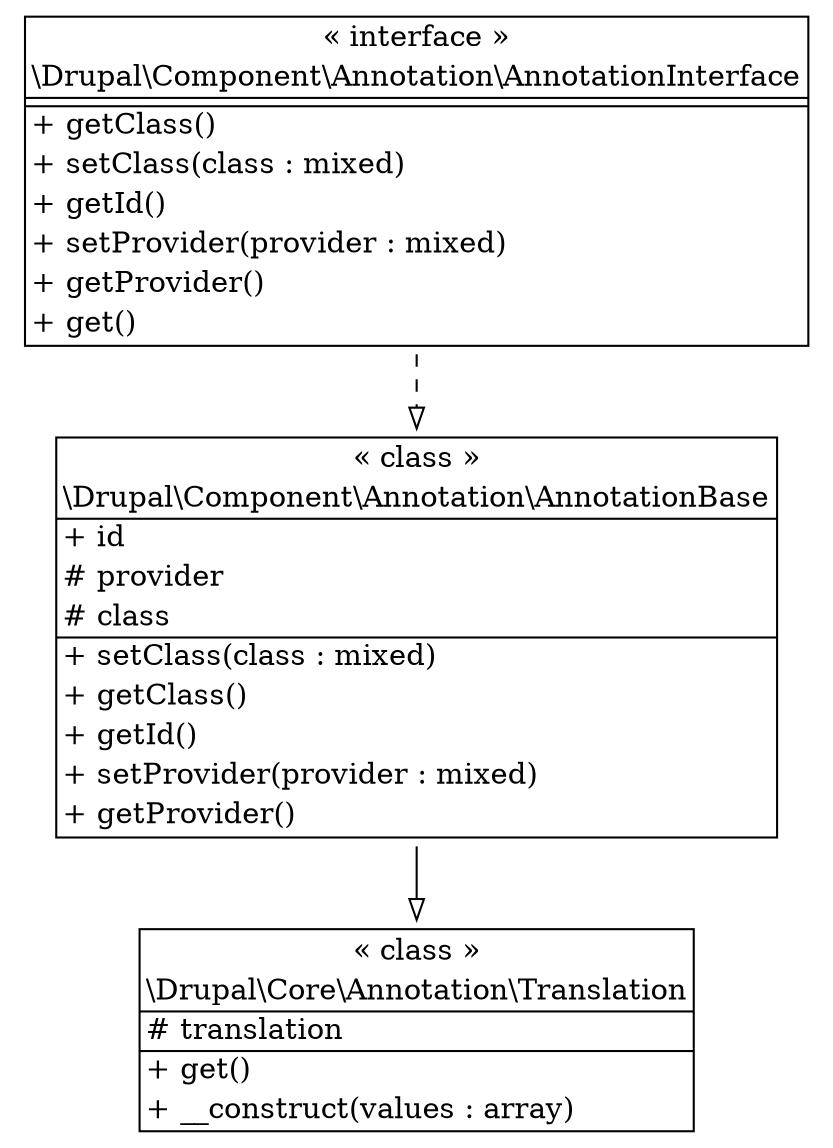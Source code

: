 digraph "Class Diagram" {
  node [shape=plaintext]
  "\\Drupal\\Core\\Annotation\\Translation" [
    label=<
<table border="1" cellpadding="2" cellspacing="0" cellborder="0">
<tr><td align="center">&laquo; class &raquo;</td></tr>
<tr><td align="center" title="class Translation">\\Drupal\\Core\\Annotation\\Translation</td></tr><hr />
<tr><td align="left" title="protected translation"># translation</td></tr>
<hr />
<tr><td align="left" title="public get">+ get()</td></tr>
<tr><td align="left" title="public __construct">+ __construct(values : array)</td></tr>
</table>
  >
  ];
  "\\Drupal\\Component\\Annotation\\AnnotationBase" [
    label=<
<table border="1" cellpadding="2" cellspacing="0" cellborder="0">
<tr><td align="center">&laquo; class &raquo;</td></tr>
<tr><td align="center" title="class AnnotationBase">\\Drupal\\Component\\Annotation\\AnnotationBase</td></tr><hr />
<tr><td align="left" title="public id">+ id</td></tr>
<tr><td align="left" title="protected provider"># provider</td></tr>
<tr><td align="left" title="protected class"># class</td></tr>
<hr />
<tr><td align="left" title="public setClass">+ setClass(class : mixed)</td></tr>
<tr><td align="left" title="public getClass">+ getClass()</td></tr>
<tr><td align="left" title="public getId">+ getId()</td></tr>
<tr><td align="left" title="public setProvider">+ setProvider(provider : mixed)</td></tr>
<tr><td align="left" title="public getProvider">+ getProvider()</td></tr>
</table>
  >
  ];
  "\\Drupal\\Component\\Annotation\\AnnotationInterface" [
    label=<
<table border="1" cellpadding="2" cellspacing="0" cellborder="0">
<tr><td align="center">&laquo; interface &raquo;</td></tr>
<tr><td align="center" title="interface AnnotationInterface">\\Drupal\\Component\\Annotation\\AnnotationInterface</td></tr><hr />
<tr><td></td></tr>
<hr />
<tr><td align="left" title="public getClass">+ getClass()</td></tr>
<tr><td align="left" title="public setClass">+ setClass(class : mixed)</td></tr>
<tr><td align="left" title="public getId">+ getId()</td></tr>
<tr><td align="left" title="public setProvider">+ setProvider(provider : mixed)</td></tr>
<tr><td align="left" title="public getProvider">+ getProvider()</td></tr>
<tr><td align="left" title="public get">+ get()</td></tr>
</table>
  >
  ];
"\\Drupal\\Component\\Annotation\\AnnotationBase" -> "\\Drupal\\Core\\Annotation\\Translation" [arrowhead="empty"];

"\\Drupal\\Component\\Annotation\\AnnotationInterface" -> "\\Drupal\\Component\\Annotation\\AnnotationBase" [arrowhead="empty" style="dashed"];

}